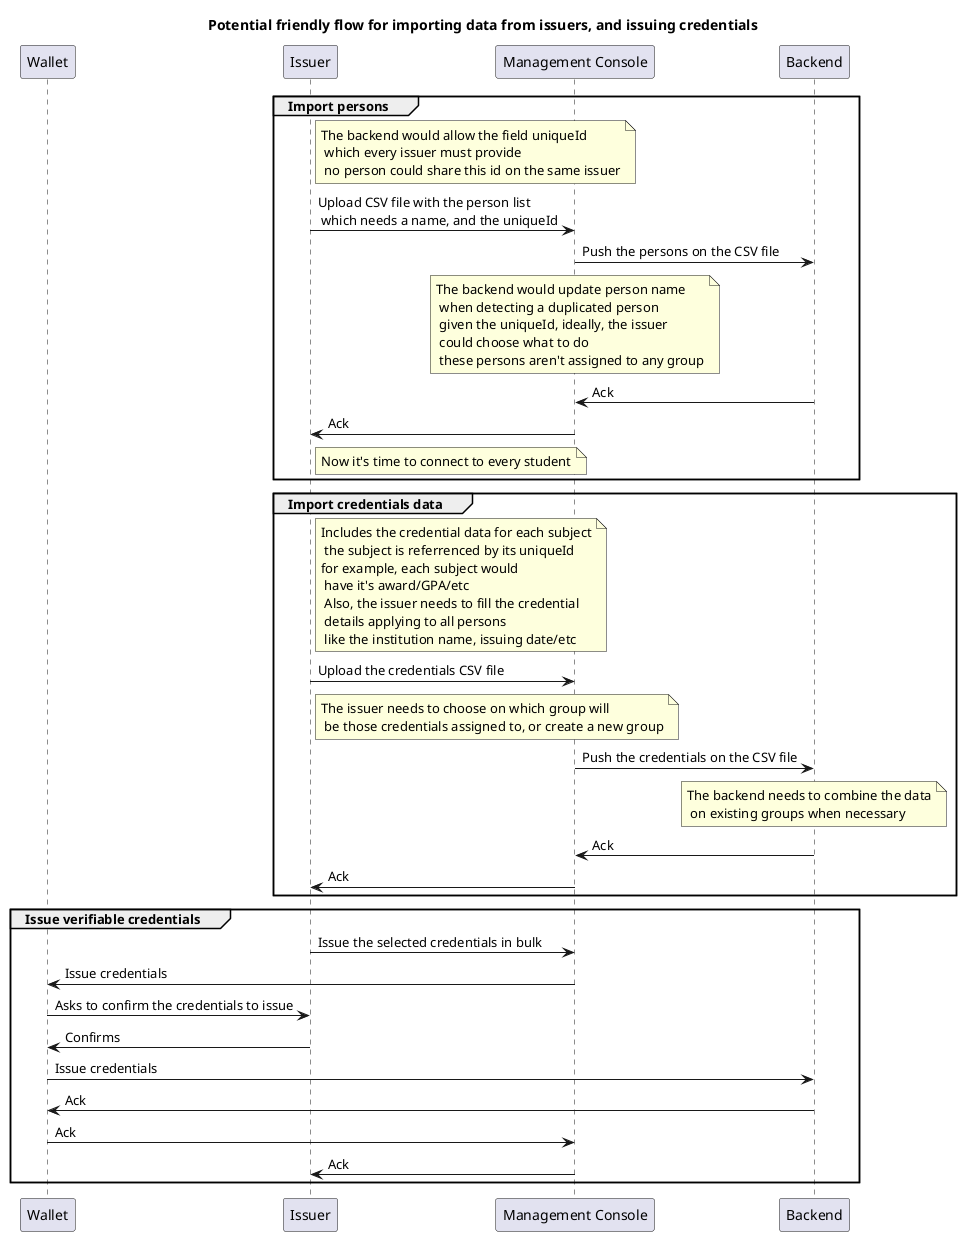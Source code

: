@startuml
title Potential friendly flow for importing data from issuers, and issuing credentials

participant Wallet as "Wallet"
participant Issuer as "Issuer"
participant Console as "Management Console"
participant Backend as "Backend"

group Import persons
    note right of Issuer : The backend would allow the field uniqueId\n which every issuer must provide\n no person could share this id on the same issuer
    Issuer -> Console : Upload CSV file with the person list\n which needs a name, and the uniqueId

    Console -> Backend : Push the persons on the CSV file
    note over Console : The backend would update person name\n when detecting a duplicated person\n given the uniqueId, ideally, the issuer\n could choose what to do\n these persons aren't assigned to any group

    Backend -> Console : Ack
    Console -> Issuer : Ack
    note right of Issuer : Now it's time to connect to every student
end

group Import credentials data
    note right of Issuer : Includes the credential data for each subject\n the subject is referrenced by its uniqueId \nfor example, each subject would\n have it's award/GPA/etc\n Also, the issuer needs to fill the credential\n details applying to all persons\n like the institution name, issuing date/etc
    Issuer -> Console : Upload the credentials CSV file
    note right of Issuer : The issuer needs to choose on which group will\n be those credentials assigned to, or create a new group
    Console -> Backend : Push the credentials on the CSV file
    note over Backend : The backend needs to combine the data\n on existing groups when necessary
    Backend -> Console : Ack
    Console -> Issuer : Ack
end

group Issue verifiable credentials
    Issuer -> Console : Issue the selected credentials in bulk
    Console -> Wallet : Issue credentials
    Wallet -> Issuer : Asks to confirm the credentials to issue
    Issuer -> Wallet : Confirms
    Wallet -> Backend : Issue credentials
    Backend -> Wallet : Ack
    Wallet -> Console : Ack
    Console -> Issuer : Ack
end

@enduml
